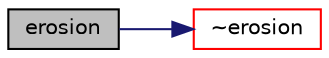 digraph "erosion"
{
  bgcolor="transparent";
  edge [fontname="Helvetica",fontsize="10",labelfontname="Helvetica",labelfontsize="10"];
  node [fontname="Helvetica",fontsize="10",shape=record];
  rankdir="LR";
  Node1 [label="erosion",height=0.2,width=0.4,color="black", fillcolor="grey75", style="filled", fontcolor="black"];
  Node1 -> Node2 [color="midnightblue",fontsize="10",style="solid",fontname="Helvetica"];
  Node2 [label="~erosion",height=0.2,width=0.4,color="red",URL="$a00017.html#a6dba80760a678d33471f4e4b6cd26a60",tooltip="Destructor. "];
}
